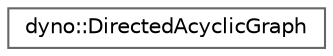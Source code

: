 digraph "Graphical Class Hierarchy"
{
 // LATEX_PDF_SIZE
  bgcolor="transparent";
  edge [fontname=Helvetica,fontsize=10,labelfontname=Helvetica,labelfontsize=10];
  node [fontname=Helvetica,fontsize=10,shape=box,height=0.2,width=0.4];
  rankdir="LR";
  Node0 [id="Node000000",label="dyno::DirectedAcyclicGraph",height=0.2,width=0.4,color="grey40", fillcolor="white", style="filled",URL="$classdyno_1_1_directed_acyclic_graph.html",tooltip="Graph class represents a directed graph."];
}
